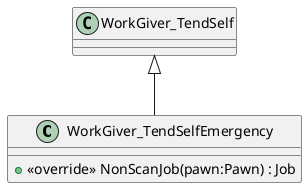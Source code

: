@startuml
class WorkGiver_TendSelfEmergency {
    + <<override>> NonScanJob(pawn:Pawn) : Job
}
WorkGiver_TendSelf <|-- WorkGiver_TendSelfEmergency
@enduml
